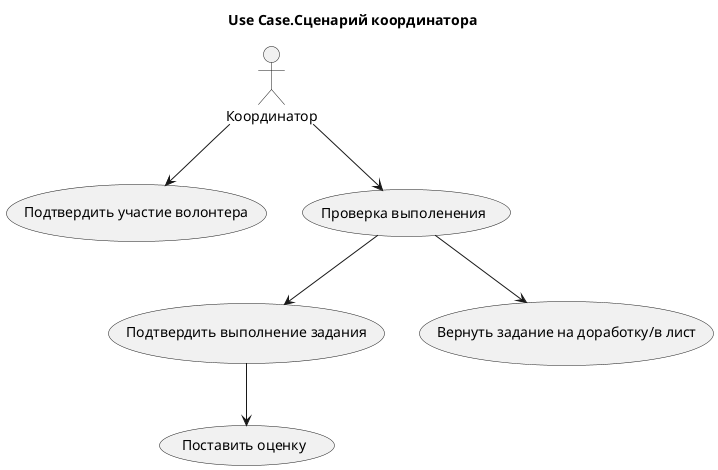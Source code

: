 @startuml

skinparam style classic

title Use Case.Сценарий координатора

:Координатор:

Координатор --> (Подтвердить участие волонтера)
Координатор --> (Проверка выполенения)
(Проверка выполенения) --> (Подтвердить выполнение задания)
(Проверка выполенения) --> (Вернуть задание на доработку/в лист)
(Подтвердить выполнение задания) --> (Поставить оценку)

@enduml